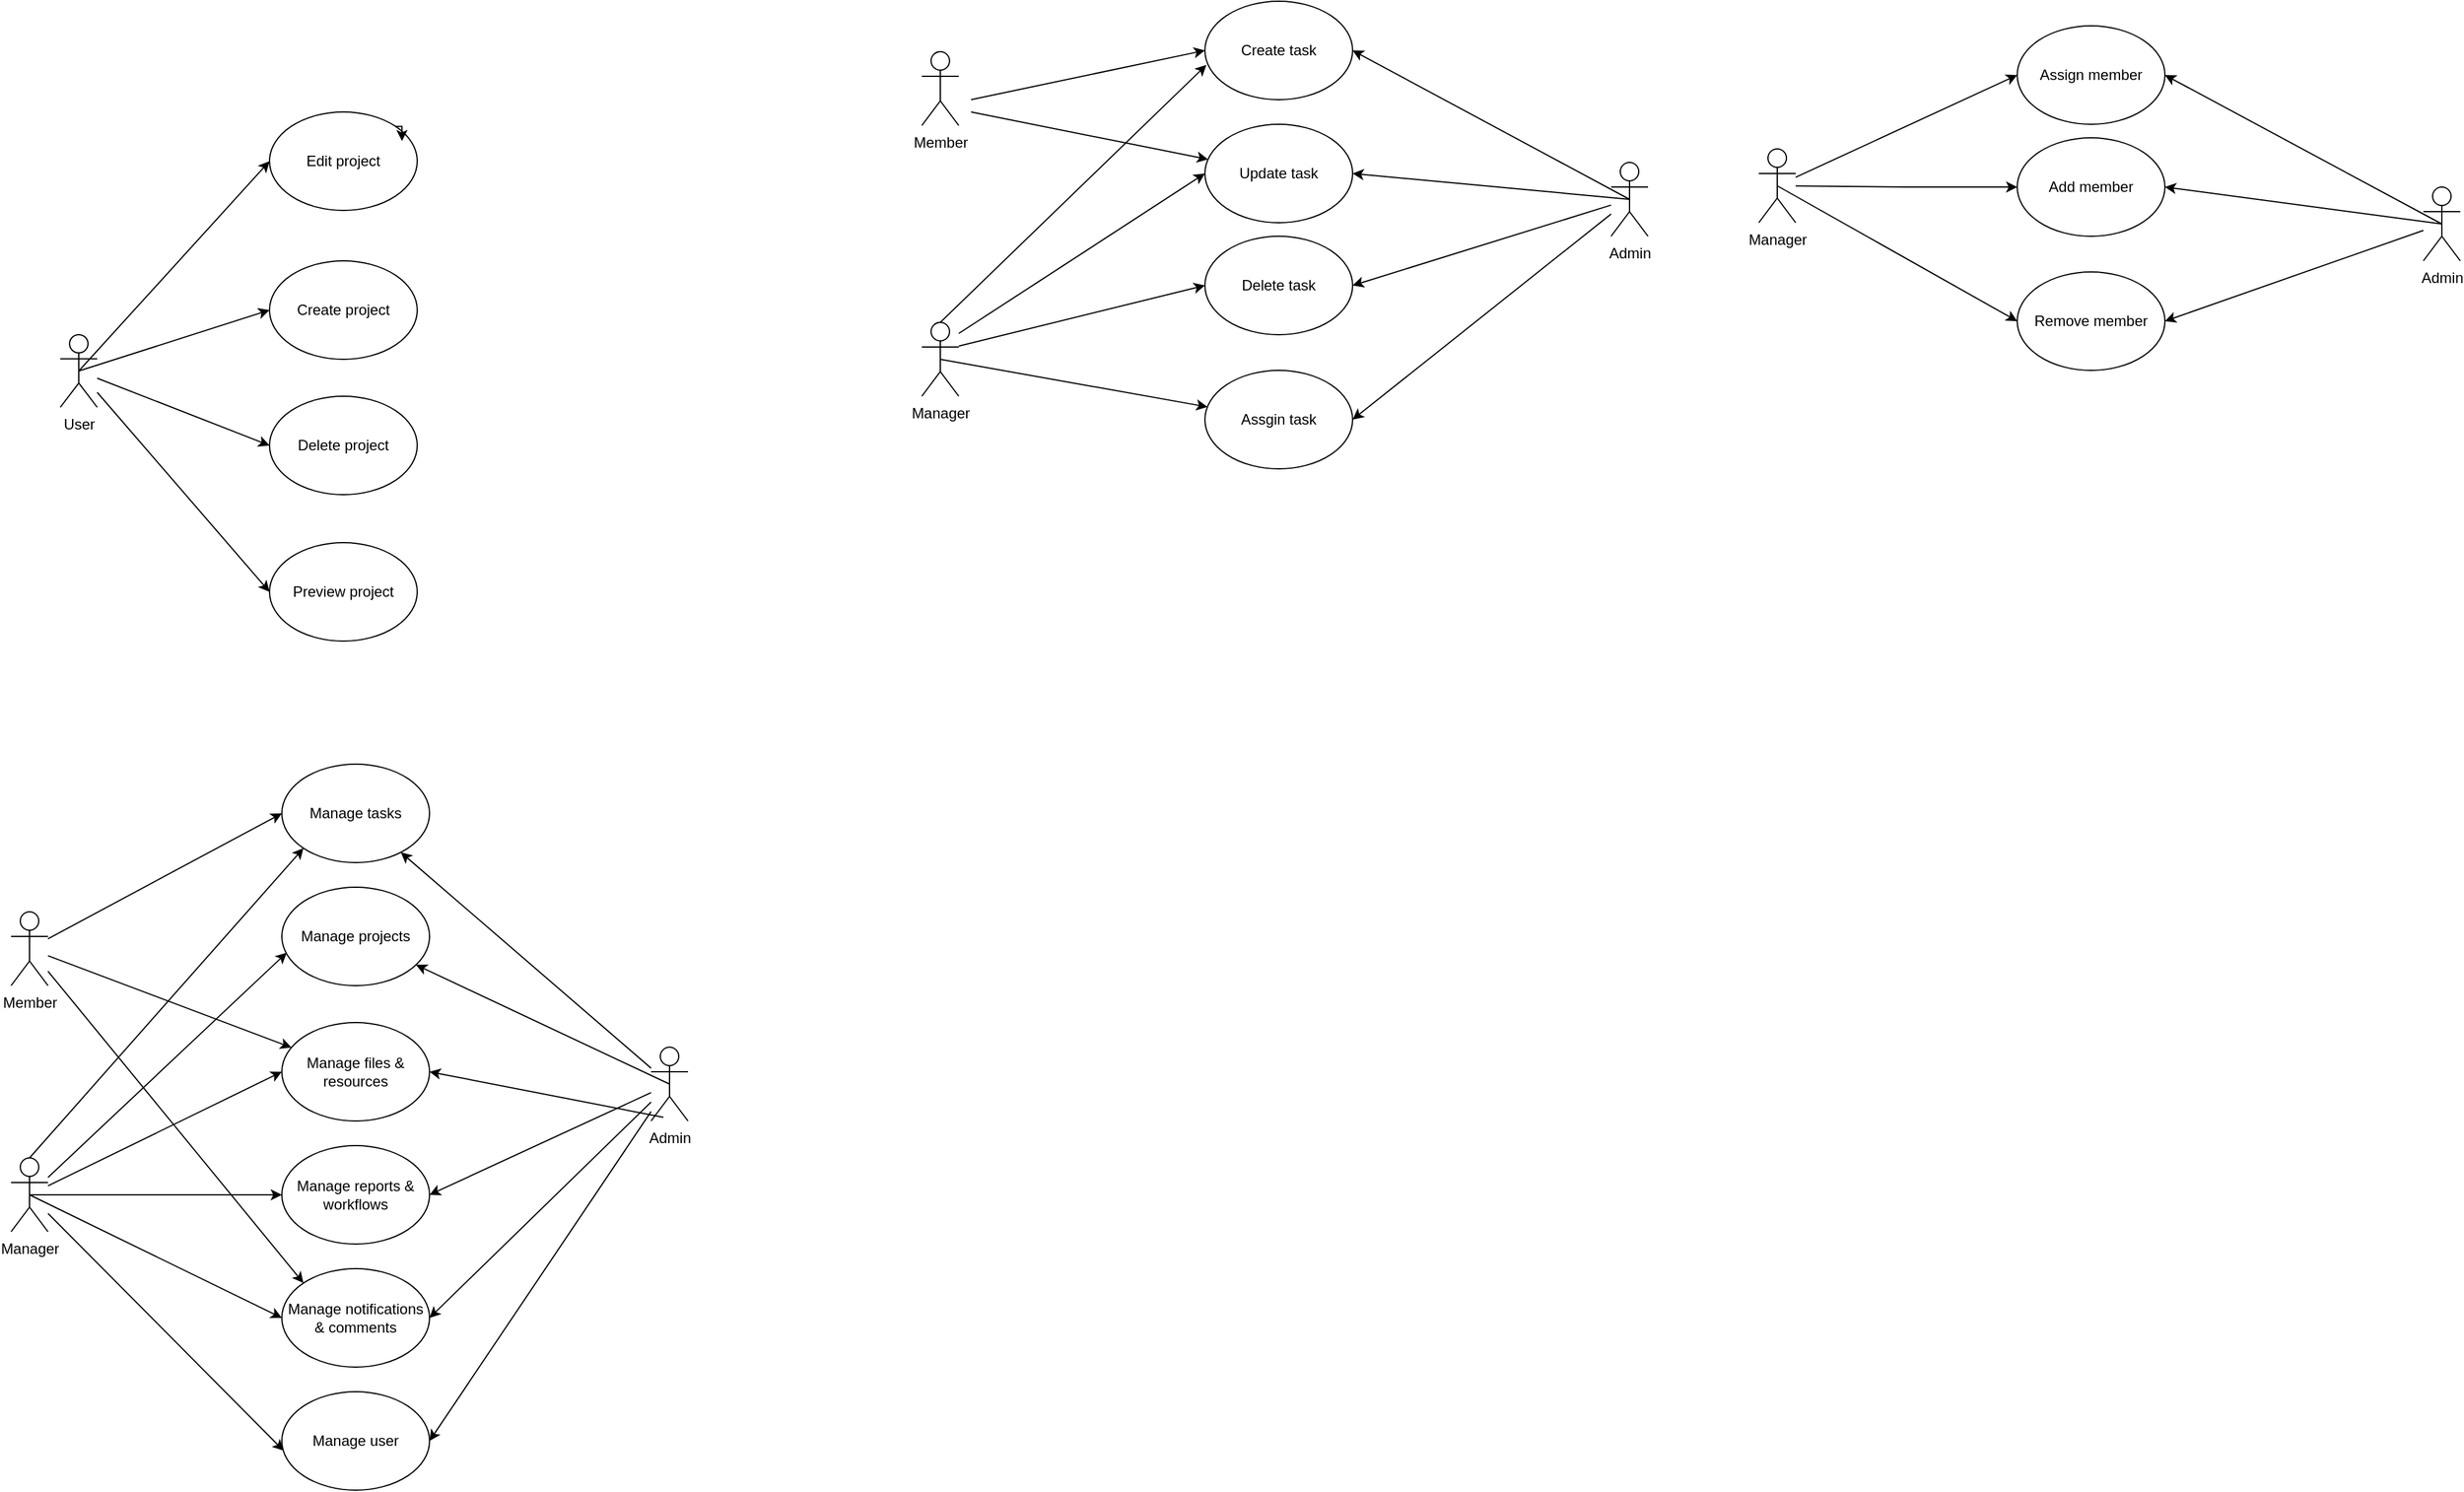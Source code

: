 <mxfile version="26.2.8">
  <diagram name="Page-1" id="LLpskVTNyjd0eYGFW1nT">
    <mxGraphModel dx="1700" dy="1884" grid="1" gridSize="10" guides="1" tooltips="1" connect="1" arrows="1" fold="1" page="1" pageScale="1" pageWidth="827" pageHeight="1169" math="0" shadow="0">
      <root>
        <mxCell id="0" />
        <mxCell id="1" parent="0" />
        <mxCell id="5ddJLNY-2XlwTEDdsY8z-4" value="User" style="shape=umlActor;verticalLabelPosition=bottom;verticalAlign=top;html=1;outlineConnect=0;" parent="1" vertex="1">
          <mxGeometry x="80" y="261" width="30" height="59" as="geometry" />
        </mxCell>
        <mxCell id="5ddJLNY-2XlwTEDdsY8z-5" value="Edit project" style="ellipse;whiteSpace=wrap;html=1;" parent="1" vertex="1">
          <mxGeometry x="250" y="80" width="120" height="80" as="geometry" />
        </mxCell>
        <mxCell id="5ddJLNY-2XlwTEDdsY8z-6" value="Create project" style="ellipse;whiteSpace=wrap;html=1;" parent="1" vertex="1">
          <mxGeometry x="250" y="201" width="120" height="80" as="geometry" />
        </mxCell>
        <mxCell id="5ddJLNY-2XlwTEDdsY8z-7" value="Delete project" style="ellipse;whiteSpace=wrap;html=1;" parent="1" vertex="1">
          <mxGeometry x="250" y="311" width="120" height="80" as="geometry" />
        </mxCell>
        <mxCell id="5ddJLNY-2XlwTEDdsY8z-8" value="Preview project" style="ellipse;whiteSpace=wrap;html=1;" parent="1" vertex="1">
          <mxGeometry x="250" y="430" width="120" height="80" as="geometry" />
        </mxCell>
        <mxCell id="5ddJLNY-2XlwTEDdsY8z-17" value="" style="endArrow=classic;html=1;rounded=0;entryX=0;entryY=0.5;entryDx=0;entryDy=0;" parent="1" source="5ddJLNY-2XlwTEDdsY8z-4" target="5ddJLNY-2XlwTEDdsY8z-7" edge="1">
          <mxGeometry width="50" height="50" relative="1" as="geometry">
            <mxPoint x="390" y="280" as="sourcePoint" />
            <mxPoint x="440" y="230" as="targetPoint" />
          </mxGeometry>
        </mxCell>
        <mxCell id="5ddJLNY-2XlwTEDdsY8z-18" value="" style="endArrow=classic;html=1;rounded=0;exitX=0.5;exitY=0.5;exitDx=0;exitDy=0;exitPerimeter=0;entryX=0;entryY=0.5;entryDx=0;entryDy=0;" parent="1" source="5ddJLNY-2XlwTEDdsY8z-4" target="5ddJLNY-2XlwTEDdsY8z-5" edge="1">
          <mxGeometry width="50" height="50" relative="1" as="geometry">
            <mxPoint x="390" y="280" as="sourcePoint" />
            <mxPoint x="570" y="210" as="targetPoint" />
          </mxGeometry>
        </mxCell>
        <mxCell id="5ddJLNY-2XlwTEDdsY8z-20" value="" style="endArrow=classic;html=1;rounded=0;entryX=0;entryY=0.5;entryDx=0;entryDy=0;" parent="1" source="5ddJLNY-2XlwTEDdsY8z-4" target="5ddJLNY-2XlwTEDdsY8z-8" edge="1">
          <mxGeometry width="50" height="50" relative="1" as="geometry">
            <mxPoint x="390" y="280" as="sourcePoint" />
            <mxPoint x="440" y="230" as="targetPoint" />
          </mxGeometry>
        </mxCell>
        <mxCell id="oOCcLrobtps6k0QdSRkq-42" value="" style="endArrow=classic;html=1;rounded=0;exitX=0.5;exitY=0.5;exitDx=0;exitDy=0;exitPerimeter=0;entryX=0;entryY=0.5;entryDx=0;entryDy=0;" parent="1" source="5ddJLNY-2XlwTEDdsY8z-4" target="5ddJLNY-2XlwTEDdsY8z-6" edge="1">
          <mxGeometry width="50" height="50" relative="1" as="geometry">
            <mxPoint x="270" y="310" as="sourcePoint" />
            <mxPoint x="320" y="260" as="targetPoint" />
          </mxGeometry>
        </mxCell>
        <mxCell id="oOCcLrobtps6k0QdSRkq-45" value="Manager" style="shape=umlActor;verticalLabelPosition=bottom;verticalAlign=top;html=1;outlineConnect=0;" parent="1" vertex="1">
          <mxGeometry x="780" y="251" width="30" height="60" as="geometry" />
        </mxCell>
        <mxCell id="oOCcLrobtps6k0QdSRkq-46" value="Admin" style="shape=umlActor;verticalLabelPosition=bottom;verticalAlign=top;html=1;outlineConnect=0;" parent="1" vertex="1">
          <mxGeometry x="1340" y="121" width="30" height="60" as="geometry" />
        </mxCell>
        <mxCell id="oOCcLrobtps6k0QdSRkq-47" value="Update task" style="ellipse;whiteSpace=wrap;html=1;" parent="1" vertex="1">
          <mxGeometry x="1010" y="90" width="120" height="80" as="geometry" />
        </mxCell>
        <mxCell id="oOCcLrobtps6k0QdSRkq-48" value="Delete task" style="ellipse;whiteSpace=wrap;html=1;" parent="1" vertex="1">
          <mxGeometry x="1010" y="181" width="120" height="80" as="geometry" />
        </mxCell>
        <mxCell id="oOCcLrobtps6k0QdSRkq-49" value="Assgin task" style="ellipse;whiteSpace=wrap;html=1;" parent="1" vertex="1">
          <mxGeometry x="1010" y="290" width="120" height="80" as="geometry" />
        </mxCell>
        <mxCell id="oOCcLrobtps6k0QdSRkq-50" value="" style="endArrow=classic;html=1;rounded=0;entryX=0;entryY=0.5;entryDx=0;entryDy=0;" parent="1" target="oOCcLrobtps6k0QdSRkq-48" edge="1">
          <mxGeometry width="50" height="50" relative="1" as="geometry">
            <mxPoint x="810.0" y="270.235" as="sourcePoint" />
            <mxPoint x="1010.0" y="129.77" as="targetPoint" />
          </mxGeometry>
        </mxCell>
        <mxCell id="oOCcLrobtps6k0QdSRkq-51" value="" style="endArrow=classic;html=1;rounded=0;exitX=0.5;exitY=0;exitDx=0;exitDy=0;exitPerimeter=0;entryX=0.01;entryY=0.647;entryDx=0;entryDy=0;entryPerimeter=0;" parent="1" source="oOCcLrobtps6k0QdSRkq-45" target="oOCcLrobtps6k0QdSRkq-73" edge="1">
          <mxGeometry width="50" height="50" relative="1" as="geometry">
            <mxPoint x="1070" y="231" as="sourcePoint" />
            <mxPoint x="1018" y="8" as="targetPoint" />
          </mxGeometry>
        </mxCell>
        <mxCell id="oOCcLrobtps6k0QdSRkq-52" value="" style="endArrow=classic;html=1;rounded=0;entryX=1;entryY=0.5;entryDx=0;entryDy=0;" parent="1" source="oOCcLrobtps6k0QdSRkq-46" target="oOCcLrobtps6k0QdSRkq-48" edge="1">
          <mxGeometry width="50" height="50" relative="1" as="geometry">
            <mxPoint x="1070" y="231" as="sourcePoint" />
            <mxPoint x="1120" y="181" as="targetPoint" />
          </mxGeometry>
        </mxCell>
        <mxCell id="oOCcLrobtps6k0QdSRkq-53" value="" style="endArrow=classic;html=1;rounded=0;exitX=0.5;exitY=0.5;exitDx=0;exitDy=0;exitPerimeter=0;entryX=1;entryY=0.5;entryDx=0;entryDy=0;" parent="1" source="oOCcLrobtps6k0QdSRkq-46" target="oOCcLrobtps6k0QdSRkq-47" edge="1">
          <mxGeometry width="50" height="50" relative="1" as="geometry">
            <mxPoint x="1070" y="231" as="sourcePoint" />
            <mxPoint x="1250" y="161" as="targetPoint" />
          </mxGeometry>
        </mxCell>
        <mxCell id="oOCcLrobtps6k0QdSRkq-54" value="" style="endArrow=classic;html=1;rounded=0;entryX=1;entryY=0.5;entryDx=0;entryDy=0;" parent="1" source="oOCcLrobtps6k0QdSRkq-46" target="oOCcLrobtps6k0QdSRkq-49" edge="1">
          <mxGeometry width="50" height="50" relative="1" as="geometry">
            <mxPoint x="1070" y="231" as="sourcePoint" />
            <mxPoint x="1120" y="181" as="targetPoint" />
          </mxGeometry>
        </mxCell>
        <mxCell id="oOCcLrobtps6k0QdSRkq-55" value="" style="endArrow=classic;html=1;rounded=0;exitX=0.5;exitY=0.5;exitDx=0;exitDy=0;exitPerimeter=0;" parent="1" source="oOCcLrobtps6k0QdSRkq-45" target="oOCcLrobtps6k0QdSRkq-49" edge="1">
          <mxGeometry width="50" height="50" relative="1" as="geometry">
            <mxPoint x="1070" y="211" as="sourcePoint" />
            <mxPoint x="1120" y="161" as="targetPoint" />
          </mxGeometry>
        </mxCell>
        <mxCell id="oOCcLrobtps6k0QdSRkq-56" value="" style="endArrow=classic;html=1;rounded=0;exitX=0.5;exitY=0.5;exitDx=0;exitDy=0;exitPerimeter=0;entryX=1;entryY=0.5;entryDx=0;entryDy=0;" parent="1" source="oOCcLrobtps6k0QdSRkq-46" target="oOCcLrobtps6k0QdSRkq-73" edge="1">
          <mxGeometry width="50" height="50" relative="1" as="geometry">
            <mxPoint x="950" y="261" as="sourcePoint" />
            <mxPoint x="1126" as="targetPoint" />
          </mxGeometry>
        </mxCell>
        <mxCell id="oOCcLrobtps6k0QdSRkq-57" value="Member" style="shape=umlActor;verticalLabelPosition=bottom;verticalAlign=top;html=1;outlineConnect=0;" parent="1" vertex="1">
          <mxGeometry x="780" y="31" width="30" height="60" as="geometry" />
        </mxCell>
        <mxCell id="oOCcLrobtps6k0QdSRkq-73" value="Create task" style="ellipse;whiteSpace=wrap;html=1;" parent="1" vertex="1">
          <mxGeometry x="1010" y="-10" width="120" height="80" as="geometry" />
        </mxCell>
        <mxCell id="oOCcLrobtps6k0QdSRkq-75" value="" style="endArrow=classic;html=1;rounded=0;entryX=0;entryY=0.5;entryDx=0;entryDy=0;" parent="1" target="oOCcLrobtps6k0QdSRkq-73" edge="1">
          <mxGeometry width="50" height="50" relative="1" as="geometry">
            <mxPoint x="820" y="70" as="sourcePoint" />
            <mxPoint x="950" y="90" as="targetPoint" />
          </mxGeometry>
        </mxCell>
        <mxCell id="oOCcLrobtps6k0QdSRkq-76" value="" style="endArrow=classic;html=1;rounded=0;entryX=0;entryY=0.5;entryDx=0;entryDy=0;" parent="1" target="oOCcLrobtps6k0QdSRkq-47" edge="1">
          <mxGeometry width="50" height="50" relative="1" as="geometry">
            <mxPoint x="810" y="260" as="sourcePoint" />
            <mxPoint x="1020" y="231" as="targetPoint" />
          </mxGeometry>
        </mxCell>
        <mxCell id="oOCcLrobtps6k0QdSRkq-77" value="" style="endArrow=classic;html=1;rounded=0;" parent="1" target="oOCcLrobtps6k0QdSRkq-47" edge="1">
          <mxGeometry width="50" height="50" relative="1" as="geometry">
            <mxPoint x="820" y="80" as="sourcePoint" />
            <mxPoint x="1020" y="40" as="targetPoint" />
          </mxGeometry>
        </mxCell>
        <mxCell id="oOCcLrobtps6k0QdSRkq-79" value="Manager" style="shape=umlActor;verticalLabelPosition=bottom;verticalAlign=top;html=1;outlineConnect=0;" parent="1" vertex="1">
          <mxGeometry x="1460" y="110" width="30" height="60" as="geometry" />
        </mxCell>
        <mxCell id="oOCcLrobtps6k0QdSRkq-80" value="Admin" style="shape=umlActor;verticalLabelPosition=bottom;verticalAlign=top;html=1;outlineConnect=0;" parent="1" vertex="1">
          <mxGeometry x="2000" y="141" width="30" height="60" as="geometry" />
        </mxCell>
        <mxCell id="oOCcLrobtps6k0QdSRkq-81" value="Add member" style="ellipse;whiteSpace=wrap;html=1;" parent="1" vertex="1">
          <mxGeometry x="1670" y="101" width="120" height="80" as="geometry" />
        </mxCell>
        <mxCell id="oOCcLrobtps6k0QdSRkq-82" value="Remove member" style="ellipse;whiteSpace=wrap;html=1;" parent="1" vertex="1">
          <mxGeometry x="1670" y="210" width="120" height="80" as="geometry" />
        </mxCell>
        <mxCell id="oOCcLrobtps6k0QdSRkq-86" value="" style="endArrow=classic;html=1;rounded=0;entryX=1;entryY=0.5;entryDx=0;entryDy=0;" parent="1" source="oOCcLrobtps6k0QdSRkq-80" target="oOCcLrobtps6k0QdSRkq-82" edge="1">
          <mxGeometry width="50" height="50" relative="1" as="geometry">
            <mxPoint x="1730" y="251" as="sourcePoint" />
            <mxPoint x="1780" y="201" as="targetPoint" />
          </mxGeometry>
        </mxCell>
        <mxCell id="oOCcLrobtps6k0QdSRkq-87" value="" style="endArrow=classic;html=1;rounded=0;exitX=0.5;exitY=0.5;exitDx=0;exitDy=0;exitPerimeter=0;entryX=1;entryY=0.5;entryDx=0;entryDy=0;" parent="1" source="oOCcLrobtps6k0QdSRkq-80" target="oOCcLrobtps6k0QdSRkq-81" edge="1">
          <mxGeometry width="50" height="50" relative="1" as="geometry">
            <mxPoint x="1730" y="251" as="sourcePoint" />
            <mxPoint x="1910" y="181" as="targetPoint" />
          </mxGeometry>
        </mxCell>
        <mxCell id="oOCcLrobtps6k0QdSRkq-90" value="" style="endArrow=classic;html=1;rounded=0;exitX=0.5;exitY=0.5;exitDx=0;exitDy=0;exitPerimeter=0;entryX=1;entryY=0.5;entryDx=0;entryDy=0;" parent="1" source="oOCcLrobtps6k0QdSRkq-80" target="oOCcLrobtps6k0QdSRkq-92" edge="1">
          <mxGeometry width="50" height="50" relative="1" as="geometry">
            <mxPoint x="1610" y="281" as="sourcePoint" />
            <mxPoint x="1786" y="20" as="targetPoint" />
          </mxGeometry>
        </mxCell>
        <mxCell id="oOCcLrobtps6k0QdSRkq-92" value="Assign member" style="ellipse;whiteSpace=wrap;html=1;" parent="1" vertex="1">
          <mxGeometry x="1670" y="10" width="120" height="80" as="geometry" />
        </mxCell>
        <mxCell id="oOCcLrobtps6k0QdSRkq-94" value="" style="endArrow=classic;html=1;rounded=0;entryX=0;entryY=0.5;entryDx=0;entryDy=0;" parent="1" source="oOCcLrobtps6k0QdSRkq-79" target="oOCcLrobtps6k0QdSRkq-81" edge="1">
          <mxGeometry width="50" height="50" relative="1" as="geometry">
            <mxPoint x="1470" y="280" as="sourcePoint" />
            <mxPoint x="1680" y="251" as="targetPoint" />
            <Array as="points">
              <mxPoint x="1580" y="141" />
            </Array>
          </mxGeometry>
        </mxCell>
        <mxCell id="oOCcLrobtps6k0QdSRkq-102" value="" style="endArrow=classic;html=1;rounded=0;entryX=0;entryY=0.5;entryDx=0;entryDy=0;exitX=0.5;exitY=0.5;exitDx=0;exitDy=0;exitPerimeter=0;" parent="1" source="oOCcLrobtps6k0QdSRkq-79" target="oOCcLrobtps6k0QdSRkq-82" edge="1">
          <mxGeometry width="50" height="50" relative="1" as="geometry">
            <mxPoint x="1500" y="150" as="sourcePoint" />
            <mxPoint x="1680" y="151" as="targetPoint" />
          </mxGeometry>
        </mxCell>
        <mxCell id="oOCcLrobtps6k0QdSRkq-103" value="" style="endArrow=classic;html=1;rounded=0;entryX=0;entryY=0.5;entryDx=0;entryDy=0;" parent="1" source="oOCcLrobtps6k0QdSRkq-79" target="oOCcLrobtps6k0QdSRkq-92" edge="1">
          <mxGeometry width="50" height="50" relative="1" as="geometry">
            <mxPoint x="1500" y="150" as="sourcePoint" />
            <mxPoint x="1680" y="151" as="targetPoint" />
            <Array as="points" />
          </mxGeometry>
        </mxCell>
        <mxCell id="oOCcLrobtps6k0QdSRkq-104" value="Member" style="shape=umlActor;verticalLabelPosition=bottom;verticalAlign=top;html=1;outlineConnect=0;" parent="1" vertex="1">
          <mxGeometry x="40" y="730" width="30" height="60" as="geometry" />
        </mxCell>
        <mxCell id="oOCcLrobtps6k0QdSRkq-105" value="Manager" style="shape=umlActor;verticalLabelPosition=bottom;verticalAlign=top;html=1;outlineConnect=0;" parent="1" vertex="1">
          <mxGeometry x="40" y="930" width="30" height="60" as="geometry" />
        </mxCell>
        <mxCell id="oOCcLrobtps6k0QdSRkq-106" value="Admin" style="shape=umlActor;verticalLabelPosition=bottom;verticalAlign=top;html=1;outlineConnect=0;" parent="1" vertex="1">
          <mxGeometry x="560" y="840" width="30" height="60" as="geometry" />
        </mxCell>
        <mxCell id="oOCcLrobtps6k0QdSRkq-107" value="Manage projects" style="ellipse;whiteSpace=wrap;html=1;" parent="1" vertex="1">
          <mxGeometry x="260" y="710" width="120" height="80" as="geometry" />
        </mxCell>
        <mxCell id="oOCcLrobtps6k0QdSRkq-108" value="Manage tasks" style="ellipse;whiteSpace=wrap;html=1;" parent="1" vertex="1">
          <mxGeometry x="260" y="610" width="120" height="80" as="geometry" />
        </mxCell>
        <mxCell id="oOCcLrobtps6k0QdSRkq-109" value="Manage user" style="ellipse;whiteSpace=wrap;html=1;" parent="1" vertex="1">
          <mxGeometry x="260" y="1120" width="120" height="80" as="geometry" />
        </mxCell>
        <mxCell id="oOCcLrobtps6k0QdSRkq-110" value="Manage reports &amp;amp; workflows" style="ellipse;whiteSpace=wrap;html=1;" parent="1" vertex="1">
          <mxGeometry x="260" y="920" width="120" height="80" as="geometry" />
        </mxCell>
        <mxCell id="oOCcLrobtps6k0QdSRkq-111" value="Manage notifications &amp;amp; comments" style="ellipse;whiteSpace=wrap;html=1;" parent="1" vertex="1">
          <mxGeometry x="260" y="1020" width="120" height="80" as="geometry" />
        </mxCell>
        <mxCell id="oOCcLrobtps6k0QdSRkq-112" value="" style="endArrow=classic;html=1;rounded=0;entryX=0;entryY=0.5;entryDx=0;entryDy=0;" parent="1" source="oOCcLrobtps6k0QdSRkq-104" target="oOCcLrobtps6k0QdSRkq-108" edge="1">
          <mxGeometry width="50" height="50" relative="1" as="geometry">
            <mxPoint x="320" y="890" as="sourcePoint" />
            <mxPoint x="370" y="840" as="targetPoint" />
          </mxGeometry>
        </mxCell>
        <mxCell id="oOCcLrobtps6k0QdSRkq-113" value="" style="endArrow=classic;html=1;rounded=0;entryX=0.033;entryY=0.665;entryDx=0;entryDy=0;entryPerimeter=0;" parent="1" source="oOCcLrobtps6k0QdSRkq-105" target="oOCcLrobtps6k0QdSRkq-107" edge="1">
          <mxGeometry width="50" height="50" relative="1" as="geometry">
            <mxPoint x="320" y="890" as="sourcePoint" />
            <mxPoint x="370" y="840" as="targetPoint" />
          </mxGeometry>
        </mxCell>
        <mxCell id="oOCcLrobtps6k0QdSRkq-114" value="" style="endArrow=classic;html=1;rounded=0;exitX=0.5;exitY=0;exitDx=0;exitDy=0;exitPerimeter=0;entryX=0;entryY=1;entryDx=0;entryDy=0;" parent="1" source="oOCcLrobtps6k0QdSRkq-105" target="oOCcLrobtps6k0QdSRkq-108" edge="1">
          <mxGeometry width="50" height="50" relative="1" as="geometry">
            <mxPoint x="320" y="890" as="sourcePoint" />
            <mxPoint x="370" y="850" as="targetPoint" />
          </mxGeometry>
        </mxCell>
        <mxCell id="oOCcLrobtps6k0QdSRkq-115" value="" style="endArrow=classic;html=1;rounded=0;exitX=0.5;exitY=0.5;exitDx=0;exitDy=0;exitPerimeter=0;entryX=0;entryY=0.5;entryDx=0;entryDy=0;" parent="1" source="oOCcLrobtps6k0QdSRkq-105" target="oOCcLrobtps6k0QdSRkq-111" edge="1">
          <mxGeometry width="50" height="50" relative="1" as="geometry">
            <mxPoint x="320" y="890" as="sourcePoint" />
            <mxPoint x="250" y="1080" as="targetPoint" />
          </mxGeometry>
        </mxCell>
        <mxCell id="oOCcLrobtps6k0QdSRkq-116" value="" style="endArrow=classic;html=1;rounded=0;entryX=0.013;entryY=0.6;entryDx=0;entryDy=0;entryPerimeter=0;" parent="1" source="oOCcLrobtps6k0QdSRkq-105" target="oOCcLrobtps6k0QdSRkq-109" edge="1">
          <mxGeometry width="50" height="50" relative="1" as="geometry">
            <mxPoint x="320" y="890" as="sourcePoint" />
            <mxPoint x="370" y="840" as="targetPoint" />
          </mxGeometry>
        </mxCell>
        <mxCell id="oOCcLrobtps6k0QdSRkq-117" value="" style="endArrow=classic;html=1;rounded=0;entryX=1;entryY=0.5;entryDx=0;entryDy=0;" parent="1" source="oOCcLrobtps6k0QdSRkq-106" target="oOCcLrobtps6k0QdSRkq-109" edge="1">
          <mxGeometry width="50" height="50" relative="1" as="geometry">
            <mxPoint x="320" y="890" as="sourcePoint" />
            <mxPoint x="370" y="840" as="targetPoint" />
          </mxGeometry>
        </mxCell>
        <mxCell id="oOCcLrobtps6k0QdSRkq-118" value="" style="endArrow=classic;html=1;rounded=0;exitX=0.5;exitY=0.5;exitDx=0;exitDy=0;exitPerimeter=0;" parent="1" source="oOCcLrobtps6k0QdSRkq-106" target="oOCcLrobtps6k0QdSRkq-107" edge="1">
          <mxGeometry width="50" height="50" relative="1" as="geometry">
            <mxPoint x="320" y="890" as="sourcePoint" />
            <mxPoint x="500" y="820" as="targetPoint" />
          </mxGeometry>
        </mxCell>
        <mxCell id="oOCcLrobtps6k0QdSRkq-119" value="" style="endArrow=classic;html=1;rounded=0;" parent="1" source="oOCcLrobtps6k0QdSRkq-106" target="oOCcLrobtps6k0QdSRkq-108" edge="1">
          <mxGeometry width="50" height="50" relative="1" as="geometry">
            <mxPoint x="320" y="890" as="sourcePoint" />
            <mxPoint x="370" y="840" as="targetPoint" />
          </mxGeometry>
        </mxCell>
        <mxCell id="oOCcLrobtps6k0QdSRkq-120" value="" style="endArrow=classic;html=1;rounded=0;entryX=1;entryY=0.5;entryDx=0;entryDy=0;" parent="1" source="oOCcLrobtps6k0QdSRkq-106" target="oOCcLrobtps6k0QdSRkq-110" edge="1">
          <mxGeometry width="50" height="50" relative="1" as="geometry">
            <mxPoint x="320" y="890" as="sourcePoint" />
            <mxPoint x="370" y="840" as="targetPoint" />
          </mxGeometry>
        </mxCell>
        <mxCell id="oOCcLrobtps6k0QdSRkq-121" value="" style="endArrow=classic;html=1;rounded=0;entryX=1;entryY=0.5;entryDx=0;entryDy=0;" parent="1" source="oOCcLrobtps6k0QdSRkq-106" target="oOCcLrobtps6k0QdSRkq-111" edge="1">
          <mxGeometry width="50" height="50" relative="1" as="geometry">
            <mxPoint x="320" y="890" as="sourcePoint" />
            <mxPoint x="370" y="840" as="targetPoint" />
          </mxGeometry>
        </mxCell>
        <mxCell id="oOCcLrobtps6k0QdSRkq-122" value="" style="endArrow=classic;html=1;rounded=0;entryX=0;entryY=0;entryDx=0;entryDy=0;" parent="1" source="oOCcLrobtps6k0QdSRkq-104" target="oOCcLrobtps6k0QdSRkq-111" edge="1">
          <mxGeometry width="50" height="50" relative="1" as="geometry">
            <mxPoint x="320" y="990" as="sourcePoint" />
            <mxPoint x="370" y="940" as="targetPoint" />
          </mxGeometry>
        </mxCell>
        <mxCell id="oOCcLrobtps6k0QdSRkq-123" value="" style="endArrow=classic;html=1;rounded=0;exitX=0.5;exitY=0.5;exitDx=0;exitDy=0;exitPerimeter=0;" parent="1" source="oOCcLrobtps6k0QdSRkq-105" target="oOCcLrobtps6k0QdSRkq-110" edge="1">
          <mxGeometry width="50" height="50" relative="1" as="geometry">
            <mxPoint x="320" y="870" as="sourcePoint" />
            <mxPoint x="370" y="820" as="targetPoint" />
          </mxGeometry>
        </mxCell>
        <mxCell id="oOCcLrobtps6k0QdSRkq-181" style="edgeStyle=orthogonalEdgeStyle;rounded=0;orthogonalLoop=1;jettySize=auto;html=1;exitX=1;exitY=0;exitDx=0;exitDy=0;entryX=0.897;entryY=0.296;entryDx=0;entryDy=0;entryPerimeter=0;" parent="1" source="5ddJLNY-2XlwTEDdsY8z-5" target="5ddJLNY-2XlwTEDdsY8z-5" edge="1">
          <mxGeometry relative="1" as="geometry" />
        </mxCell>
        <mxCell id="i_LhrdnTxtgHmk7P9j8N-1" value="Manage files &amp;amp; resources" style="ellipse;whiteSpace=wrap;html=1;" vertex="1" parent="1">
          <mxGeometry x="260" y="820" width="120" height="80" as="geometry" />
        </mxCell>
        <mxCell id="i_LhrdnTxtgHmk7P9j8N-2" value="" style="endArrow=classic;html=1;rounded=0;entryX=1;entryY=0.5;entryDx=0;entryDy=0;" edge="1" parent="1" target="i_LhrdnTxtgHmk7P9j8N-1">
          <mxGeometry width="50" height="50" relative="1" as="geometry">
            <mxPoint x="570" y="897" as="sourcePoint" />
            <mxPoint x="390" y="1100" as="targetPoint" />
          </mxGeometry>
        </mxCell>
        <mxCell id="i_LhrdnTxtgHmk7P9j8N-4" value="" style="endArrow=classic;html=1;rounded=0;entryX=0;entryY=0.5;entryDx=0;entryDy=0;" edge="1" parent="1" source="oOCcLrobtps6k0QdSRkq-105" target="i_LhrdnTxtgHmk7P9j8N-1">
          <mxGeometry width="50" height="50" relative="1" as="geometry">
            <mxPoint x="70" y="1039" as="sourcePoint" />
            <mxPoint x="275" y="1169" as="targetPoint" />
          </mxGeometry>
        </mxCell>
        <mxCell id="i_LhrdnTxtgHmk7P9j8N-5" value="" style="endArrow=classic;html=1;rounded=0;" edge="1" parent="1" source="oOCcLrobtps6k0QdSRkq-104" target="i_LhrdnTxtgHmk7P9j8N-1">
          <mxGeometry width="50" height="50" relative="1" as="geometry">
            <mxPoint x="42" y="876.996" as="sourcePoint" />
            <mxPoint x="260" y="1168.91" as="targetPoint" />
          </mxGeometry>
        </mxCell>
      </root>
    </mxGraphModel>
  </diagram>
</mxfile>
